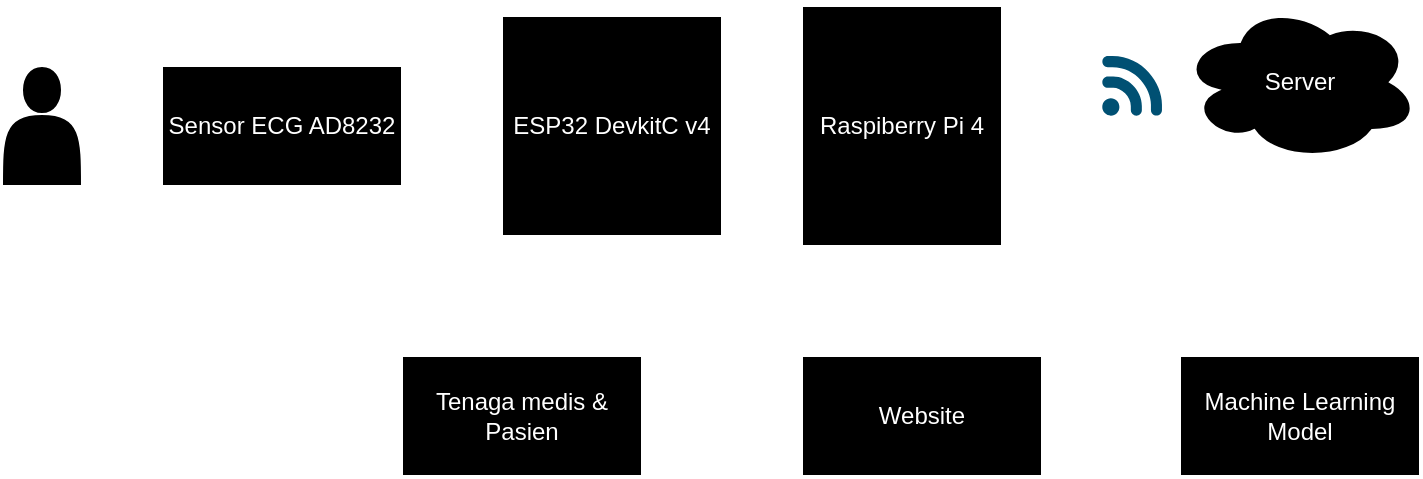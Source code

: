 <mxfile version="24.7.17">
  <diagram name="Page-1" id="X5kkt-1Uw8HMqpeyCltf">
    <mxGraphModel dx="1050" dy="605" grid="1" gridSize="10" guides="1" tooltips="1" connect="1" arrows="1" fold="1" page="1" pageScale="1" pageWidth="850" pageHeight="1100" math="0" shadow="0">
      <root>
        <mxCell id="0" />
        <mxCell id="1" parent="0" />
        <mxCell id="gpQCHV6DBLv3gwkT8zsI-15" value="" style="edgeStyle=orthogonalEdgeStyle;rounded=0;orthogonalLoop=1;jettySize=auto;html=1;strokeColor=#FFFFFF;" edge="1" parent="1" source="gpQCHV6DBLv3gwkT8zsI-1">
          <mxGeometry relative="1" as="geometry">
            <mxPoint x="140" y="235" as="targetPoint" />
          </mxGeometry>
        </mxCell>
        <mxCell id="gpQCHV6DBLv3gwkT8zsI-22" value="" style="edgeStyle=orthogonalEdgeStyle;rounded=0;orthogonalLoop=1;jettySize=auto;html=1;strokeColor=#FFFFFF;" edge="1" parent="1" source="gpQCHV6DBLv3gwkT8zsI-1" target="gpQCHV6DBLv3gwkT8zsI-21">
          <mxGeometry relative="1" as="geometry" />
        </mxCell>
        <mxCell id="gpQCHV6DBLv3gwkT8zsI-1" value="" style="shape=actor;whiteSpace=wrap;html=1;strokeColor=#FFFFFF;fillColor=#000000;" vertex="1" parent="1">
          <mxGeometry x="60" y="205" width="40" height="60" as="geometry" />
        </mxCell>
        <mxCell id="gpQCHV6DBLv3gwkT8zsI-5" value="" style="edgeStyle=orthogonalEdgeStyle;rounded=0;orthogonalLoop=1;jettySize=auto;html=1;strokeColor=#FFFFFF;" edge="1" parent="1" source="gpQCHV6DBLv3gwkT8zsI-2" target="gpQCHV6DBLv3gwkT8zsI-4">
          <mxGeometry relative="1" as="geometry" />
        </mxCell>
        <mxCell id="gpQCHV6DBLv3gwkT8zsI-2" value="&lt;font color=&quot;#ffffff&quot;&gt;ESP32 DevkitC v4&lt;/font&gt;" style="rounded=0;whiteSpace=wrap;html=1;fillColor=#000000;strokeColor=#FFFFFF;" vertex="1" parent="1">
          <mxGeometry x="310" y="180" width="110" height="110" as="geometry" />
        </mxCell>
        <mxCell id="gpQCHV6DBLv3gwkT8zsI-7" value="" style="edgeStyle=orthogonalEdgeStyle;rounded=0;orthogonalLoop=1;jettySize=auto;html=1;strokeColor=#FFFFFF;" edge="1" parent="1" source="gpQCHV6DBLv3gwkT8zsI-4" target="gpQCHV6DBLv3gwkT8zsI-6">
          <mxGeometry relative="1" as="geometry" />
        </mxCell>
        <mxCell id="gpQCHV6DBLv3gwkT8zsI-4" value="&lt;font color=&quot;#ffffff&quot;&gt;Raspiberry Pi 4 &lt;/font&gt;" style="rounded=0;whiteSpace=wrap;html=1;fillColor=#000000;strokeColor=#FFFFFF;" vertex="1" parent="1">
          <mxGeometry x="460" y="175" width="100" height="120" as="geometry" />
        </mxCell>
        <mxCell id="gpQCHV6DBLv3gwkT8zsI-6" value="" style="points=[[0.005,0.09,0],[0.08,0,0],[0.76,0.25,0],[1,0.92,0],[0.91,0.995,0],[0.57,0.995,0],[0.045,0.955,0],[0.005,0.43,0]];verticalLabelPosition=bottom;sketch=0;html=1;verticalAlign=top;aspect=fixed;align=center;pointerEvents=1;shape=mxgraph.cisco19.3g_4g_indicator;fillColor=#005073;strokeColor=none;" vertex="1" parent="1">
          <mxGeometry x="610" y="200" width="30" height="30" as="geometry" />
        </mxCell>
        <mxCell id="gpQCHV6DBLv3gwkT8zsI-11" value="" style="edgeStyle=orthogonalEdgeStyle;rounded=0;orthogonalLoop=1;jettySize=auto;html=1;strokeColor=#FFFFFF;" edge="1" parent="1" source="gpQCHV6DBLv3gwkT8zsI-9" target="gpQCHV6DBLv3gwkT8zsI-10">
          <mxGeometry relative="1" as="geometry" />
        </mxCell>
        <mxCell id="gpQCHV6DBLv3gwkT8zsI-9" value="&lt;font color=&quot;#ffffff&quot;&gt;Server&lt;/font&gt;" style="ellipse;shape=cloud;whiteSpace=wrap;html=1;fillColor=#000000;strokeColor=#FFFFFF;" vertex="1" parent="1">
          <mxGeometry x="649" y="173" width="120" height="80" as="geometry" />
        </mxCell>
        <mxCell id="gpQCHV6DBLv3gwkT8zsI-18" value="" style="edgeStyle=orthogonalEdgeStyle;rounded=0;orthogonalLoop=1;jettySize=auto;html=1;strokeColor=#FFFFFF;" edge="1" parent="1" source="gpQCHV6DBLv3gwkT8zsI-10" target="gpQCHV6DBLv3gwkT8zsI-17">
          <mxGeometry relative="1" as="geometry" />
        </mxCell>
        <mxCell id="gpQCHV6DBLv3gwkT8zsI-10" value="&lt;font color=&quot;#ffffff&quot;&gt;Machine Learning Model&lt;/font&gt;" style="whiteSpace=wrap;html=1;strokeColor=#FFFFFF;fillColor=#000000;" vertex="1" parent="1">
          <mxGeometry x="649" y="350" width="120" height="60" as="geometry" />
        </mxCell>
        <mxCell id="gpQCHV6DBLv3gwkT8zsI-16" value="" style="edgeStyle=orthogonalEdgeStyle;rounded=0;orthogonalLoop=1;jettySize=auto;html=1;strokeColor=#FFFFFF;" edge="1" parent="1" target="gpQCHV6DBLv3gwkT8zsI-2">
          <mxGeometry relative="1" as="geometry">
            <mxPoint x="260" y="235" as="sourcePoint" />
          </mxGeometry>
        </mxCell>
        <mxCell id="gpQCHV6DBLv3gwkT8zsI-20" value="" style="edgeStyle=orthogonalEdgeStyle;rounded=0;orthogonalLoop=1;jettySize=auto;html=1;strokeColor=#FFFFFF;" edge="1" parent="1" source="gpQCHV6DBLv3gwkT8zsI-17" target="gpQCHV6DBLv3gwkT8zsI-19">
          <mxGeometry relative="1" as="geometry" />
        </mxCell>
        <mxCell id="gpQCHV6DBLv3gwkT8zsI-17" value="&lt;font color=&quot;#ffffff&quot;&gt;Website&lt;/font&gt;" style="whiteSpace=wrap;html=1;fillColor=#000000;strokeColor=#FFFFFF;" vertex="1" parent="1">
          <mxGeometry x="460" y="350" width="120" height="60" as="geometry" />
        </mxCell>
        <mxCell id="gpQCHV6DBLv3gwkT8zsI-19" value="&lt;font color=&quot;#ffffff&quot;&gt;Tenaga medis &amp;amp; Pasien&lt;/font&gt;" style="whiteSpace=wrap;html=1;fillColor=#000000;strokeColor=#FFFFFF;" vertex="1" parent="1">
          <mxGeometry x="260" y="350" width="120" height="60" as="geometry" />
        </mxCell>
        <mxCell id="gpQCHV6DBLv3gwkT8zsI-23" value="" style="edgeStyle=orthogonalEdgeStyle;rounded=0;orthogonalLoop=1;jettySize=auto;html=1;strokeColor=#FFFFFF;" edge="1" parent="1" source="gpQCHV6DBLv3gwkT8zsI-21" target="gpQCHV6DBLv3gwkT8zsI-2">
          <mxGeometry relative="1" as="geometry" />
        </mxCell>
        <mxCell id="gpQCHV6DBLv3gwkT8zsI-21" value="&lt;font color=&quot;#ffffff&quot;&gt;Sensor ECG AD8232&lt;/font&gt;" style="whiteSpace=wrap;html=1;fillColor=#000000;strokeColor=#FFFFFF;" vertex="1" parent="1">
          <mxGeometry x="140" y="205" width="120" height="60" as="geometry" />
        </mxCell>
      </root>
    </mxGraphModel>
  </diagram>
</mxfile>

